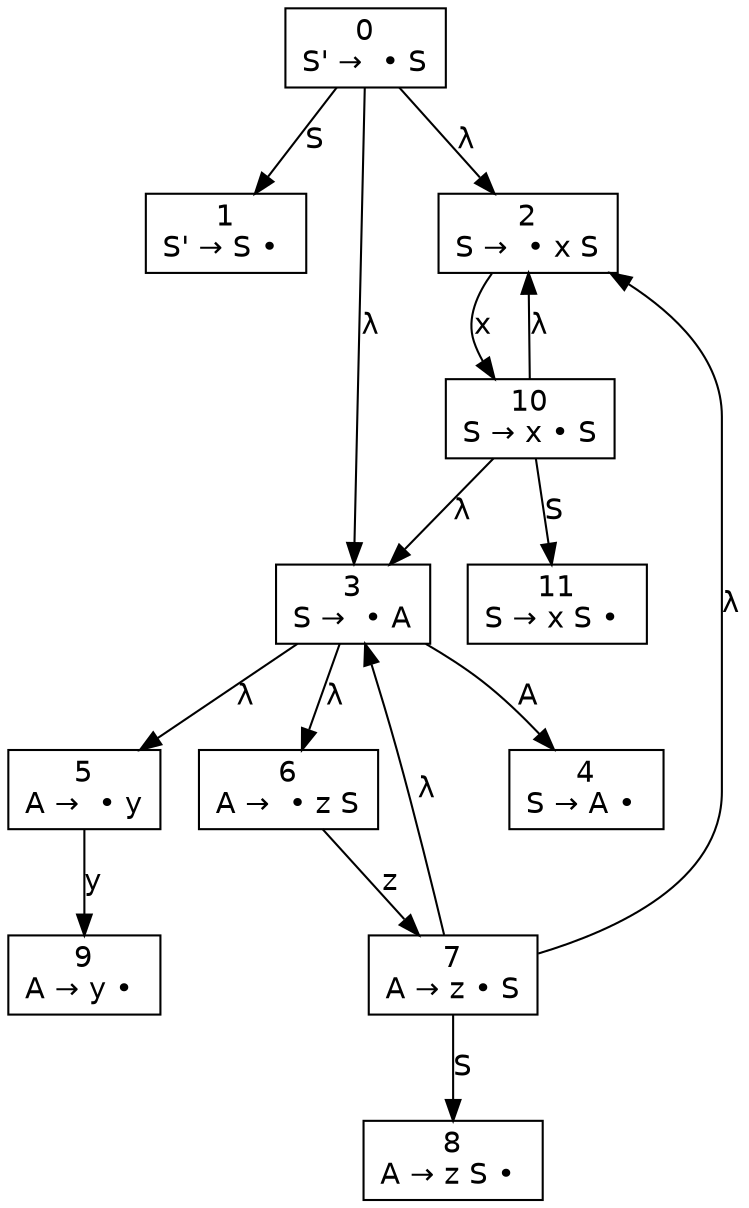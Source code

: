 digraph d{
node [fontname=Helvetica,shape=box];
edge [fontname=Helvetica];
n0 [label=<0<br />S' →  • S>];
n1 [label=<1<br />S' → S • >];
n2 [label=<2<br />S →  • x S>];
n3 [label=<3<br />S →  • A>];
n4 [label=<4<br />S → A • >];
n5 [label=<5<br />A →  • y>];
n6 [label=<6<br />A →  • z S>];
n7 [label=<7<br />A → z • S>];
n8 [label=<8<br />A → z S • >];
n9 [label=<9<br />A → y • >];
n10 [label=<10<br />S → x • S>];
n11 [label=<11<br />S → x S • >];
n0 -> n1 [label="S"];
n0 -> n2 [label=<&lambda;>];
n0 -> n3 [label=<&lambda;>];
n2 -> n10 [label="x"];
n3 -> n4 [label="A"];
n3 -> n5 [label=<&lambda;>];
n3 -> n6 [label=<&lambda;>];
n5 -> n9 [label="y"];
n6 -> n7 [label="z"];
n7 -> n8 [label="S"];
n7 -> n2 [label=<&lambda;>];
n7 -> n3 [label=<&lambda;>];
n10 -> n11 [label="S"];
n10 -> n2 [label=<&lambda;>];
n10 -> n3 [label=<&lambda;>];
}